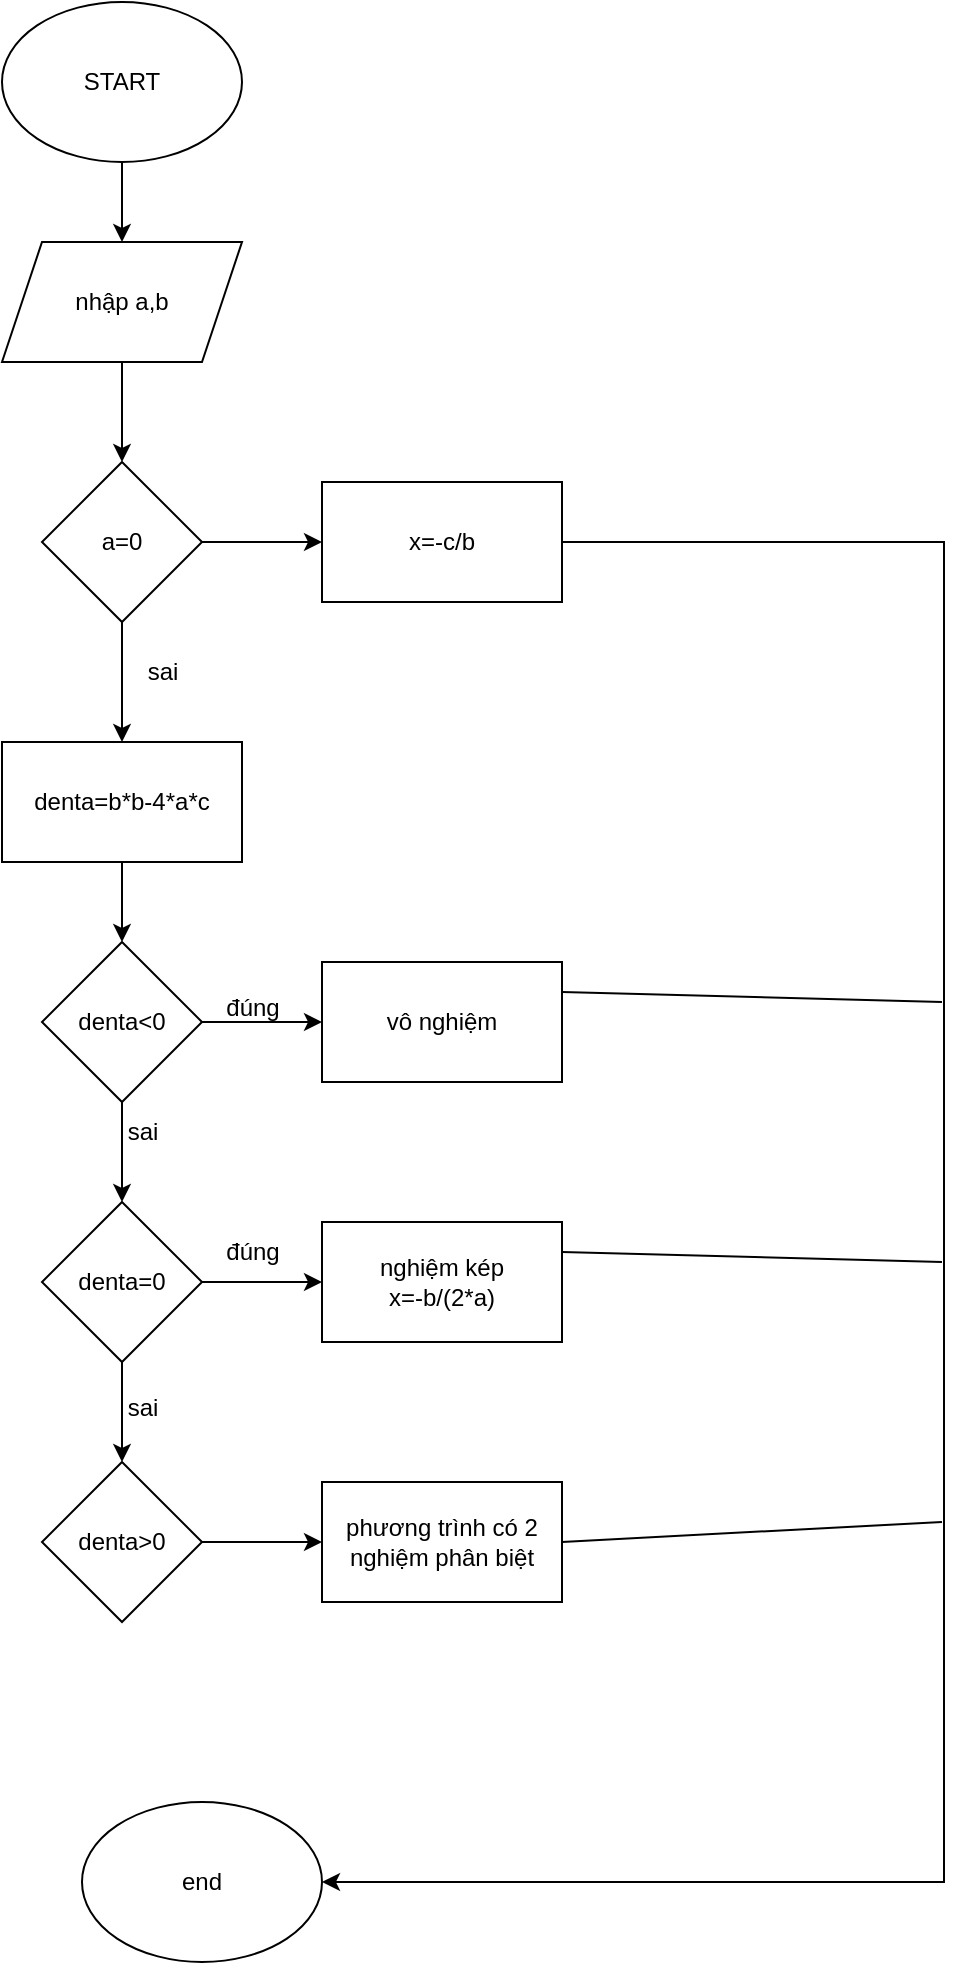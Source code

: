 <mxfile version="22.0.8" type="device">
  <diagram name="Trang-1" id="RLQIcSVnunIKK1kuEKI5">
    <mxGraphModel dx="1434" dy="1965" grid="1" gridSize="10" guides="1" tooltips="1" connect="1" arrows="1" fold="1" page="1" pageScale="1" pageWidth="827" pageHeight="1169" math="0" shadow="0">
      <root>
        <mxCell id="0" />
        <mxCell id="1" parent="0" />
        <mxCell id="OgUKtlnv02jX3dV951FN-1" value="" style="edgeStyle=orthogonalEdgeStyle;rounded=0;orthogonalLoop=1;jettySize=auto;html=1;" edge="1" parent="1" source="OgUKtlnv02jX3dV951FN-2" target="OgUKtlnv02jX3dV951FN-4">
          <mxGeometry relative="1" as="geometry" />
        </mxCell>
        <mxCell id="OgUKtlnv02jX3dV951FN-2" value="START" style="ellipse;whiteSpace=wrap;html=1;" vertex="1" parent="1">
          <mxGeometry x="290" y="-970" width="120" height="80" as="geometry" />
        </mxCell>
        <mxCell id="OgUKtlnv02jX3dV951FN-3" value="" style="edgeStyle=orthogonalEdgeStyle;rounded=0;orthogonalLoop=1;jettySize=auto;html=1;" edge="1" parent="1" source="OgUKtlnv02jX3dV951FN-4" target="OgUKtlnv02jX3dV951FN-7">
          <mxGeometry relative="1" as="geometry" />
        </mxCell>
        <mxCell id="OgUKtlnv02jX3dV951FN-4" value="nhập a,b" style="shape=parallelogram;perimeter=parallelogramPerimeter;whiteSpace=wrap;html=1;fixedSize=1;" vertex="1" parent="1">
          <mxGeometry x="290" y="-850" width="120" height="60" as="geometry" />
        </mxCell>
        <mxCell id="OgUKtlnv02jX3dV951FN-5" value="" style="edgeStyle=orthogonalEdgeStyle;rounded=0;orthogonalLoop=1;jettySize=auto;html=1;" edge="1" parent="1" source="OgUKtlnv02jX3dV951FN-7" target="OgUKtlnv02jX3dV951FN-9">
          <mxGeometry relative="1" as="geometry" />
        </mxCell>
        <mxCell id="OgUKtlnv02jX3dV951FN-6" value="" style="edgeStyle=orthogonalEdgeStyle;rounded=0;orthogonalLoop=1;jettySize=auto;html=1;" edge="1" parent="1" source="OgUKtlnv02jX3dV951FN-7" target="OgUKtlnv02jX3dV951FN-11">
          <mxGeometry relative="1" as="geometry" />
        </mxCell>
        <mxCell id="OgUKtlnv02jX3dV951FN-7" value="a=0" style="rhombus;whiteSpace=wrap;html=1;" vertex="1" parent="1">
          <mxGeometry x="310" y="-740" width="80" height="80" as="geometry" />
        </mxCell>
        <mxCell id="OgUKtlnv02jX3dV951FN-8" style="edgeStyle=orthogonalEdgeStyle;rounded=0;orthogonalLoop=1;jettySize=auto;html=1;exitX=1;exitY=0.5;exitDx=0;exitDy=0;entryX=1;entryY=0.5;entryDx=0;entryDy=0;" edge="1" parent="1" source="OgUKtlnv02jX3dV951FN-9" target="OgUKtlnv02jX3dV951FN-28">
          <mxGeometry relative="1" as="geometry">
            <mxPoint x="760" y="90" as="targetPoint" />
            <Array as="points">
              <mxPoint x="761" y="-700" />
              <mxPoint x="761" y="-30" />
            </Array>
          </mxGeometry>
        </mxCell>
        <mxCell id="OgUKtlnv02jX3dV951FN-9" value="x=-c/b" style="whiteSpace=wrap;html=1;" vertex="1" parent="1">
          <mxGeometry x="450" y="-730" width="120" height="60" as="geometry" />
        </mxCell>
        <mxCell id="OgUKtlnv02jX3dV951FN-10" value="" style="edgeStyle=orthogonalEdgeStyle;rounded=0;orthogonalLoop=1;jettySize=auto;html=1;" edge="1" parent="1" source="OgUKtlnv02jX3dV951FN-11" target="OgUKtlnv02jX3dV951FN-15">
          <mxGeometry relative="1" as="geometry" />
        </mxCell>
        <mxCell id="OgUKtlnv02jX3dV951FN-11" value="denta=b*b-4*a*c" style="whiteSpace=wrap;html=1;" vertex="1" parent="1">
          <mxGeometry x="290" y="-600" width="120" height="60" as="geometry" />
        </mxCell>
        <mxCell id="OgUKtlnv02jX3dV951FN-12" value="sai" style="text;html=1;align=center;verticalAlign=middle;resizable=0;points=[];autosize=1;strokeColor=none;fillColor=none;" vertex="1" parent="1">
          <mxGeometry x="350" y="-650" width="40" height="30" as="geometry" />
        </mxCell>
        <mxCell id="OgUKtlnv02jX3dV951FN-13" value="" style="edgeStyle=orthogonalEdgeStyle;rounded=0;orthogonalLoop=1;jettySize=auto;html=1;" edge="1" parent="1" source="OgUKtlnv02jX3dV951FN-15" target="OgUKtlnv02jX3dV951FN-16">
          <mxGeometry relative="1" as="geometry" />
        </mxCell>
        <mxCell id="OgUKtlnv02jX3dV951FN-14" value="" style="edgeStyle=orthogonalEdgeStyle;rounded=0;orthogonalLoop=1;jettySize=auto;html=1;" edge="1" parent="1" source="OgUKtlnv02jX3dV951FN-15" target="OgUKtlnv02jX3dV951FN-20">
          <mxGeometry relative="1" as="geometry" />
        </mxCell>
        <mxCell id="OgUKtlnv02jX3dV951FN-15" value="denta&amp;lt;0" style="rhombus;whiteSpace=wrap;html=1;" vertex="1" parent="1">
          <mxGeometry x="310" y="-500" width="80" height="80" as="geometry" />
        </mxCell>
        <mxCell id="OgUKtlnv02jX3dV951FN-16" value="vô nghiệm" style="whiteSpace=wrap;html=1;" vertex="1" parent="1">
          <mxGeometry x="450" y="-490" width="120" height="60" as="geometry" />
        </mxCell>
        <mxCell id="OgUKtlnv02jX3dV951FN-17" value="đúng" style="text;html=1;align=center;verticalAlign=middle;resizable=0;points=[];autosize=1;strokeColor=none;fillColor=none;" vertex="1" parent="1">
          <mxGeometry x="390" y="-482" width="50" height="30" as="geometry" />
        </mxCell>
        <mxCell id="OgUKtlnv02jX3dV951FN-18" value="" style="edgeStyle=orthogonalEdgeStyle;rounded=0;orthogonalLoop=1;jettySize=auto;html=1;" edge="1" parent="1" source="OgUKtlnv02jX3dV951FN-20" target="OgUKtlnv02jX3dV951FN-22">
          <mxGeometry relative="1" as="geometry" />
        </mxCell>
        <mxCell id="OgUKtlnv02jX3dV951FN-19" value="" style="edgeStyle=orthogonalEdgeStyle;rounded=0;orthogonalLoop=1;jettySize=auto;html=1;" edge="1" parent="1" source="OgUKtlnv02jX3dV951FN-20" target="OgUKtlnv02jX3dV951FN-25">
          <mxGeometry relative="1" as="geometry" />
        </mxCell>
        <mxCell id="OgUKtlnv02jX3dV951FN-20" value="denta=0" style="rhombus;whiteSpace=wrap;html=1;" vertex="1" parent="1">
          <mxGeometry x="310" y="-370" width="80" height="80" as="geometry" />
        </mxCell>
        <mxCell id="OgUKtlnv02jX3dV951FN-21" value="sai" style="text;html=1;align=center;verticalAlign=middle;resizable=0;points=[];autosize=1;strokeColor=none;fillColor=none;" vertex="1" parent="1">
          <mxGeometry x="340" y="-420" width="40" height="30" as="geometry" />
        </mxCell>
        <mxCell id="OgUKtlnv02jX3dV951FN-22" value="nghiệm kép&lt;br&gt;x=-b/(2*a)" style="whiteSpace=wrap;html=1;" vertex="1" parent="1">
          <mxGeometry x="450" y="-360" width="120" height="60" as="geometry" />
        </mxCell>
        <mxCell id="OgUKtlnv02jX3dV951FN-23" value="đúng" style="text;html=1;align=center;verticalAlign=middle;resizable=0;points=[];autosize=1;strokeColor=none;fillColor=none;" vertex="1" parent="1">
          <mxGeometry x="390" y="-360" width="50" height="30" as="geometry" />
        </mxCell>
        <mxCell id="OgUKtlnv02jX3dV951FN-24" value="" style="edgeStyle=orthogonalEdgeStyle;rounded=0;orthogonalLoop=1;jettySize=auto;html=1;" edge="1" parent="1" source="OgUKtlnv02jX3dV951FN-25" target="OgUKtlnv02jX3dV951FN-27">
          <mxGeometry relative="1" as="geometry" />
        </mxCell>
        <mxCell id="OgUKtlnv02jX3dV951FN-25" value="denta&amp;gt;0" style="rhombus;whiteSpace=wrap;html=1;" vertex="1" parent="1">
          <mxGeometry x="310" y="-240" width="80" height="80" as="geometry" />
        </mxCell>
        <mxCell id="OgUKtlnv02jX3dV951FN-26" value="sai" style="text;html=1;align=center;verticalAlign=middle;resizable=0;points=[];autosize=1;strokeColor=none;fillColor=none;" vertex="1" parent="1">
          <mxGeometry x="340" y="-282" width="40" height="30" as="geometry" />
        </mxCell>
        <mxCell id="OgUKtlnv02jX3dV951FN-27" value="phương trình có 2 nghiệm phân biệt" style="whiteSpace=wrap;html=1;" vertex="1" parent="1">
          <mxGeometry x="450" y="-230" width="120" height="60" as="geometry" />
        </mxCell>
        <mxCell id="OgUKtlnv02jX3dV951FN-28" value="end" style="ellipse;whiteSpace=wrap;html=1;" vertex="1" parent="1">
          <mxGeometry x="330" y="-70" width="120" height="80" as="geometry" />
        </mxCell>
        <mxCell id="OgUKtlnv02jX3dV951FN-29" value="" style="endArrow=none;html=1;rounded=0;exitX=1;exitY=0.25;exitDx=0;exitDy=0;" edge="1" parent="1" source="OgUKtlnv02jX3dV951FN-16">
          <mxGeometry width="50" height="50" relative="1" as="geometry">
            <mxPoint x="330" y="-550" as="sourcePoint" />
            <mxPoint x="760" y="-470" as="targetPoint" />
          </mxGeometry>
        </mxCell>
        <mxCell id="OgUKtlnv02jX3dV951FN-30" value="" style="endArrow=none;html=1;rounded=0;exitX=1;exitY=0.25;exitDx=0;exitDy=0;" edge="1" parent="1" source="OgUKtlnv02jX3dV951FN-22">
          <mxGeometry width="50" height="50" relative="1" as="geometry">
            <mxPoint x="330" y="-350" as="sourcePoint" />
            <mxPoint x="760" y="-340" as="targetPoint" />
          </mxGeometry>
        </mxCell>
        <mxCell id="OgUKtlnv02jX3dV951FN-31" value="" style="endArrow=none;html=1;rounded=0;exitX=1;exitY=0.5;exitDx=0;exitDy=0;" edge="1" parent="1" source="OgUKtlnv02jX3dV951FN-27">
          <mxGeometry width="50" height="50" relative="1" as="geometry">
            <mxPoint x="330" y="-350" as="sourcePoint" />
            <mxPoint x="760" y="-210" as="targetPoint" />
          </mxGeometry>
        </mxCell>
      </root>
    </mxGraphModel>
  </diagram>
</mxfile>
